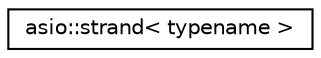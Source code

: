 digraph "Graphical Class Hierarchy"
{
 // INTERACTIVE_SVG=YES
  edge [fontname="Helvetica",fontsize="10",labelfontname="Helvetica",labelfontsize="10"];
  node [fontname="Helvetica",fontsize="10",shape=record];
  rankdir="LR";
  Node1 [label="asio::strand\< typename \>",height=0.2,width=0.4,color="black", fillcolor="white", style="filled",URL="$namespaceasio.html#classasio_1_1strand"];
}
